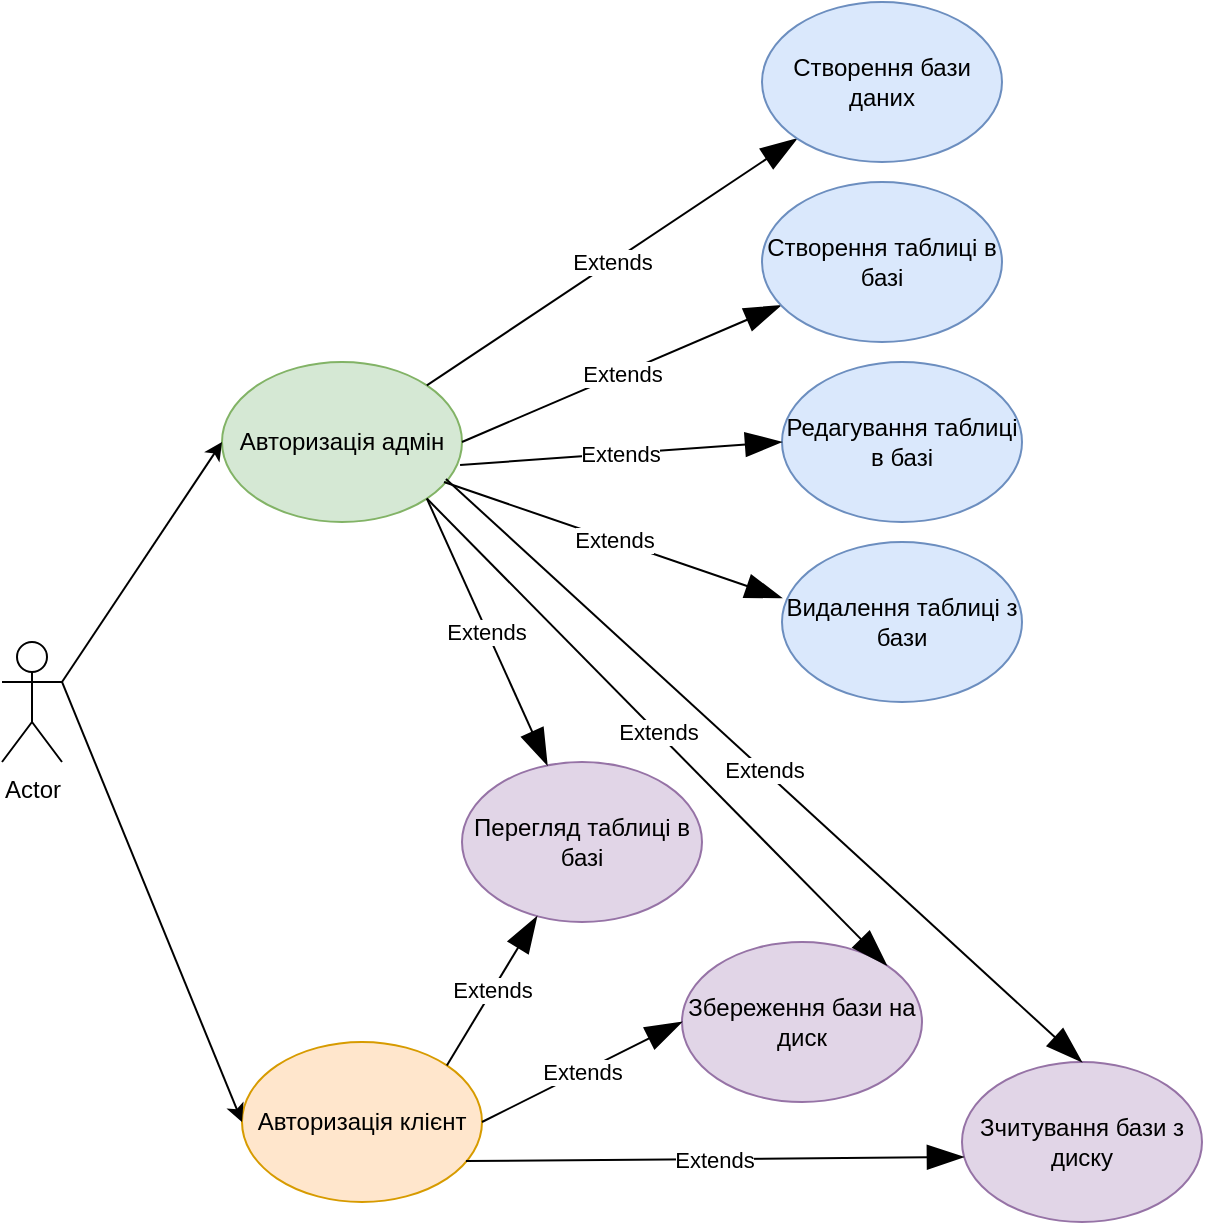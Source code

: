 <mxfile version="20.3.2" type="github">
  <diagram id="e5gGsRs70VFmHNgTOOWE" name="Страница 1">
    <mxGraphModel dx="946" dy="1783" grid="1" gridSize="10" guides="1" tooltips="1" connect="1" arrows="1" fold="1" page="1" pageScale="1" pageWidth="827" pageHeight="1169" math="0" shadow="0">
      <root>
        <mxCell id="0" />
        <mxCell id="1" parent="0" />
        <mxCell id="cXhh0mplNICcmaRQuzWr-1" value="Actor" style="shape=umlActor;verticalLabelPosition=bottom;verticalAlign=top;html=1;outlineConnect=0;" vertex="1" parent="1">
          <mxGeometry x="70" y="260" width="30" height="60" as="geometry" />
        </mxCell>
        <mxCell id="cXhh0mplNICcmaRQuzWr-3" value="Авторизація адмін" style="ellipse;whiteSpace=wrap;html=1;fillColor=#d5e8d4;strokeColor=#82b366;" vertex="1" parent="1">
          <mxGeometry x="180" y="120" width="120" height="80" as="geometry" />
        </mxCell>
        <mxCell id="cXhh0mplNICcmaRQuzWr-4" value="Авторизація клієнт" style="ellipse;whiteSpace=wrap;html=1;fillColor=#ffe6cc;strokeColor=#d79b00;" vertex="1" parent="1">
          <mxGeometry x="190" y="460" width="120" height="80" as="geometry" />
        </mxCell>
        <mxCell id="cXhh0mplNICcmaRQuzWr-5" value="" style="endArrow=classic;html=1;rounded=0;exitX=1;exitY=0.333;exitDx=0;exitDy=0;exitPerimeter=0;entryX=0;entryY=0.5;entryDx=0;entryDy=0;" edge="1" parent="1" source="cXhh0mplNICcmaRQuzWr-1" target="cXhh0mplNICcmaRQuzWr-3">
          <mxGeometry width="50" height="50" relative="1" as="geometry">
            <mxPoint x="390" y="340" as="sourcePoint" />
            <mxPoint x="440" y="290" as="targetPoint" />
            <Array as="points" />
          </mxGeometry>
        </mxCell>
        <mxCell id="cXhh0mplNICcmaRQuzWr-6" value="" style="endArrow=classic;html=1;rounded=0;exitX=1;exitY=0.333;exitDx=0;exitDy=0;exitPerimeter=0;entryX=0;entryY=0.5;entryDx=0;entryDy=0;" edge="1" parent="1" source="cXhh0mplNICcmaRQuzWr-1" target="cXhh0mplNICcmaRQuzWr-4">
          <mxGeometry width="50" height="50" relative="1" as="geometry">
            <mxPoint x="390" y="340" as="sourcePoint" />
            <mxPoint x="440" y="290" as="targetPoint" />
          </mxGeometry>
        </mxCell>
        <mxCell id="cXhh0mplNICcmaRQuzWr-8" value="Extends" style="endArrow=blockThin;endSize=16;endFill=1;html=1;rounded=0;exitX=1;exitY=0;exitDx=0;exitDy=0;startArrow=none;startFill=0;" edge="1" parent="1" source="cXhh0mplNICcmaRQuzWr-3" target="cXhh0mplNICcmaRQuzWr-9">
          <mxGeometry width="160" relative="1" as="geometry">
            <mxPoint x="330" y="320" as="sourcePoint" />
            <mxPoint x="400" y="170" as="targetPoint" />
          </mxGeometry>
        </mxCell>
        <mxCell id="cXhh0mplNICcmaRQuzWr-9" value="Створення бази даних" style="ellipse;whiteSpace=wrap;html=1;fillColor=#dae8fc;strokeColor=#6c8ebf;" vertex="1" parent="1">
          <mxGeometry x="450" y="-60" width="120" height="80" as="geometry" />
        </mxCell>
        <mxCell id="cXhh0mplNICcmaRQuzWr-10" value="Extends" style="endArrow=blockThin;endSize=16;endFill=1;html=1;rounded=0;exitX=1;exitY=0.5;exitDx=0;exitDy=0;" edge="1" parent="1" source="cXhh0mplNICcmaRQuzWr-3" target="cXhh0mplNICcmaRQuzWr-11">
          <mxGeometry width="160" relative="1" as="geometry">
            <mxPoint x="330" y="310" as="sourcePoint" />
            <mxPoint x="400" y="220" as="targetPoint" />
          </mxGeometry>
        </mxCell>
        <mxCell id="cXhh0mplNICcmaRQuzWr-11" value="Створення таблиці в базі" style="ellipse;whiteSpace=wrap;html=1;fillColor=#dae8fc;strokeColor=#6c8ebf;" vertex="1" parent="1">
          <mxGeometry x="450" y="30" width="120" height="80" as="geometry" />
        </mxCell>
        <mxCell id="cXhh0mplNICcmaRQuzWr-12" value="Редагування таблиці в базі" style="ellipse;whiteSpace=wrap;html=1;fillColor=#dae8fc;strokeColor=#6c8ebf;" vertex="1" parent="1">
          <mxGeometry x="460" y="120" width="120" height="80" as="geometry" />
        </mxCell>
        <mxCell id="cXhh0mplNICcmaRQuzWr-13" value="Extends" style="endArrow=blockThin;endSize=16;endFill=1;html=1;rounded=0;exitX=0.992;exitY=0.644;exitDx=0;exitDy=0;exitPerimeter=0;entryX=0;entryY=0.5;entryDx=0;entryDy=0;" edge="1" parent="1" source="cXhh0mplNICcmaRQuzWr-3" target="cXhh0mplNICcmaRQuzWr-12">
          <mxGeometry width="160" relative="1" as="geometry">
            <mxPoint x="310" y="270" as="sourcePoint" />
            <mxPoint x="421.589" y="180.729" as="targetPoint" />
          </mxGeometry>
        </mxCell>
        <mxCell id="cXhh0mplNICcmaRQuzWr-14" value="Перегляд таблиці в базі" style="ellipse;whiteSpace=wrap;html=1;fillColor=#e1d5e7;strokeColor=#9673a6;" vertex="1" parent="1">
          <mxGeometry x="300" y="320" width="120" height="80" as="geometry" />
        </mxCell>
        <mxCell id="cXhh0mplNICcmaRQuzWr-15" value="Extends" style="endArrow=blockThin;endSize=16;endFill=1;html=1;rounded=0;exitX=1;exitY=0;exitDx=0;exitDy=0;" edge="1" parent="1" source="cXhh0mplNICcmaRQuzWr-4" target="cXhh0mplNICcmaRQuzWr-14">
          <mxGeometry width="160" relative="1" as="geometry">
            <mxPoint x="292.426" y="241.716" as="sourcePoint" />
            <mxPoint x="429.785" y="84.558" as="targetPoint" />
          </mxGeometry>
        </mxCell>
        <mxCell id="cXhh0mplNICcmaRQuzWr-16" value="Extends" style="endArrow=blockThin;endSize=16;endFill=1;html=1;rounded=0;exitX=1;exitY=1;exitDx=0;exitDy=0;" edge="1" parent="1" source="cXhh0mplNICcmaRQuzWr-3" target="cXhh0mplNICcmaRQuzWr-14">
          <mxGeometry width="160" relative="1" as="geometry">
            <mxPoint x="309.04" y="181.52" as="sourcePoint" />
            <mxPoint x="400" y="240" as="targetPoint" />
          </mxGeometry>
        </mxCell>
        <mxCell id="cXhh0mplNICcmaRQuzWr-17" value="Збереження бази на диск" style="ellipse;whiteSpace=wrap;html=1;fillColor=#e1d5e7;strokeColor=#9673a6;" vertex="1" parent="1">
          <mxGeometry x="410" y="410" width="120" height="80" as="geometry" />
        </mxCell>
        <mxCell id="cXhh0mplNICcmaRQuzWr-18" value="Видалення таблиці з бази" style="ellipse;whiteSpace=wrap;html=1;fillColor=#dae8fc;strokeColor=#6c8ebf;" vertex="1" parent="1">
          <mxGeometry x="460" y="210" width="120" height="80" as="geometry" />
        </mxCell>
        <mxCell id="cXhh0mplNICcmaRQuzWr-19" value="Extends" style="endArrow=blockThin;endSize=16;endFill=1;html=1;rounded=0;exitX=0.925;exitY=0.75;exitDx=0;exitDy=0;exitPerimeter=0;entryX=0;entryY=0.35;entryDx=0;entryDy=0;entryPerimeter=0;" edge="1" parent="1" source="cXhh0mplNICcmaRQuzWr-3" target="cXhh0mplNICcmaRQuzWr-18">
          <mxGeometry width="160" relative="1" as="geometry">
            <mxPoint x="309.04" y="181.52" as="sourcePoint" />
            <mxPoint x="380" y="170" as="targetPoint" />
          </mxGeometry>
        </mxCell>
        <mxCell id="cXhh0mplNICcmaRQuzWr-20" value="Зчитування бази з диску" style="ellipse;whiteSpace=wrap;html=1;fillColor=#e1d5e7;strokeColor=#9673a6;" vertex="1" parent="1">
          <mxGeometry x="550" y="470" width="120" height="80" as="geometry" />
        </mxCell>
        <mxCell id="cXhh0mplNICcmaRQuzWr-21" value="Extends" style="endArrow=blockThin;endSize=16;endFill=1;html=1;rounded=0;exitX=1;exitY=0.5;exitDx=0;exitDy=0;entryX=0;entryY=0.5;entryDx=0;entryDy=0;" edge="1" parent="1" source="cXhh0mplNICcmaRQuzWr-4" target="cXhh0mplNICcmaRQuzWr-17">
          <mxGeometry width="160" relative="1" as="geometry">
            <mxPoint x="330" y="320" as="sourcePoint" />
            <mxPoint x="490" y="320" as="targetPoint" />
          </mxGeometry>
        </mxCell>
        <mxCell id="cXhh0mplNICcmaRQuzWr-22" value="Extends" style="endArrow=blockThin;endSize=16;endFill=1;html=1;rounded=0;exitX=0.933;exitY=0.744;exitDx=0;exitDy=0;exitPerimeter=0;entryX=0.008;entryY=0.594;entryDx=0;entryDy=0;entryPerimeter=0;" edge="1" parent="1" source="cXhh0mplNICcmaRQuzWr-4" target="cXhh0mplNICcmaRQuzWr-20">
          <mxGeometry width="160" relative="1" as="geometry">
            <mxPoint x="310" y="520" as="sourcePoint" />
            <mxPoint x="470" y="520" as="targetPoint" />
          </mxGeometry>
        </mxCell>
        <mxCell id="cXhh0mplNICcmaRQuzWr-23" value="Extends" style="endArrow=blockThin;endSize=16;endFill=1;html=1;rounded=0;exitX=1;exitY=1;exitDx=0;exitDy=0;entryX=1;entryY=0;entryDx=0;entryDy=0;" edge="1" parent="1" source="cXhh0mplNICcmaRQuzWr-3" target="cXhh0mplNICcmaRQuzWr-17">
          <mxGeometry width="160" relative="1" as="geometry">
            <mxPoint x="311.96" y="529.52" as="sourcePoint" />
            <mxPoint x="510.96" y="562.52" as="targetPoint" />
          </mxGeometry>
        </mxCell>
        <mxCell id="cXhh0mplNICcmaRQuzWr-24" value="Extends" style="endArrow=blockThin;endSize=16;endFill=1;html=1;rounded=0;exitX=0.933;exitY=0.731;exitDx=0;exitDy=0;exitPerimeter=0;entryX=0.5;entryY=0;entryDx=0;entryDy=0;" edge="1" parent="1" source="cXhh0mplNICcmaRQuzWr-3" target="cXhh0mplNICcmaRQuzWr-20">
          <mxGeometry width="160" relative="1" as="geometry">
            <mxPoint x="321.96" y="539.52" as="sourcePoint" />
            <mxPoint x="520.96" y="572.52" as="targetPoint" />
          </mxGeometry>
        </mxCell>
      </root>
    </mxGraphModel>
  </diagram>
</mxfile>
